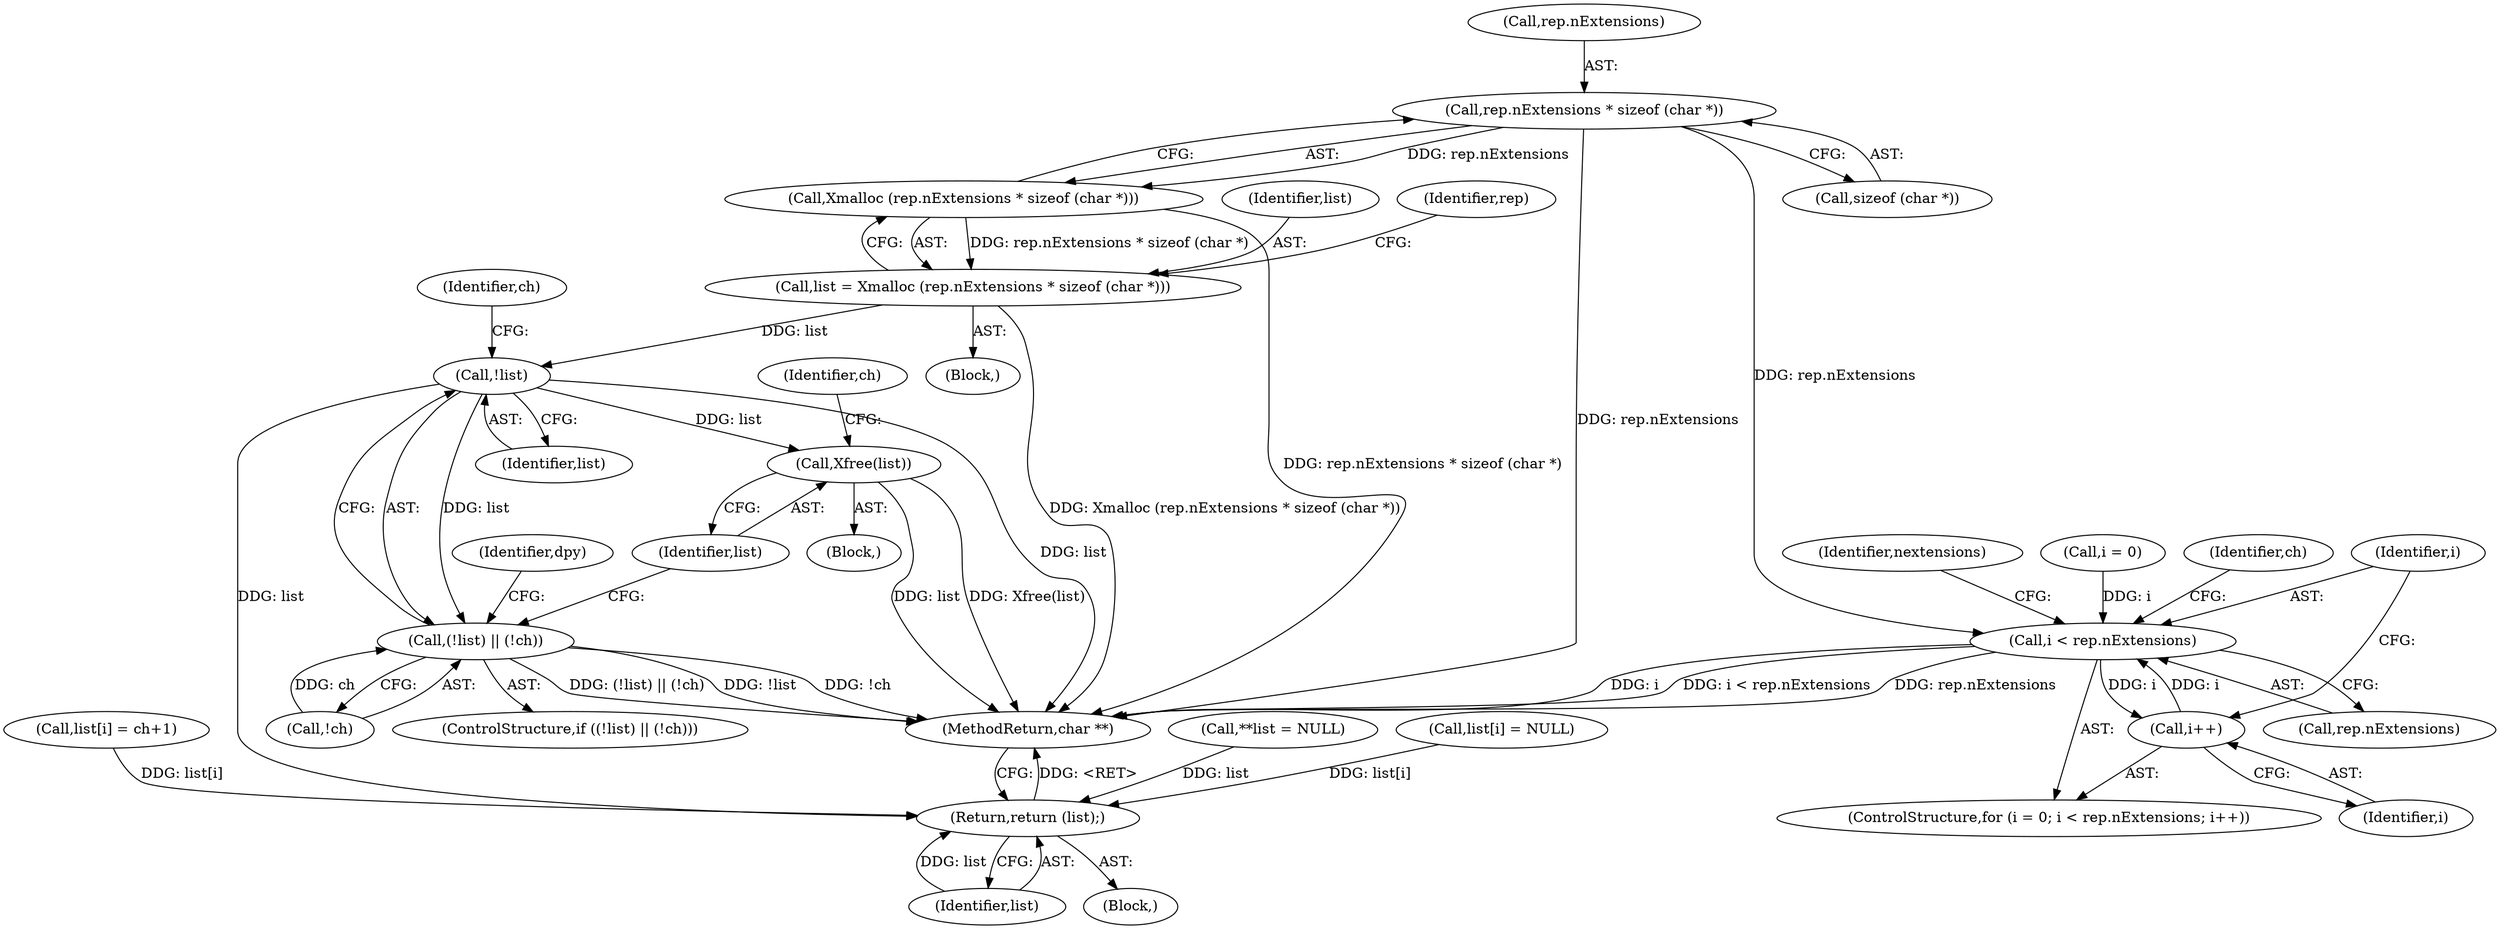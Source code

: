 digraph "0_libx11_dbf72805fd9d7b1846fe9a11b46f3994bfc27fea_0@API" {
"1000162" [label="(Call,rep.nExtensions * sizeof (char *))"];
"1000161" [label="(Call,Xmalloc (rep.nExtensions * sizeof (char *)))"];
"1000159" [label="(Call,list = Xmalloc (rep.nExtensions * sizeof (char *)))"];
"1000198" [label="(Call,!list)"];
"1000197" [label="(Call,(!list) || (!ch))"];
"1000203" [label="(Call,Xfree(list))"];
"1000286" [label="(Return,return (list);)"];
"1000236" [label="(Call,i < rep.nExtensions)"];
"1000241" [label="(Call,i++)"];
"1000281" [label="(Identifier,nextensions)"];
"1000162" [label="(Call,rep.nExtensions * sizeof (char *))"];
"1000237" [label="(Identifier,i)"];
"1000200" [label="(Call,!ch)"];
"1000242" [label="(Identifier,i)"];
"1000163" [label="(Call,rep.nExtensions)"];
"1000251" [label="(Call,list[i] = ch+1)"];
"1000203" [label="(Call,Xfree(list))"];
"1000161" [label="(Call,Xmalloc (rep.nExtensions * sizeof (char *)))"];
"1000206" [label="(Identifier,ch)"];
"1000233" [label="(Call,i = 0)"];
"1000160" [label="(Identifier,list)"];
"1000232" [label="(ControlStructure,for (i = 0; i < rep.nExtensions; i++))"];
"1000112" [label="(Call,**list = NULL)"];
"1000198" [label="(Call,!list)"];
"1000274" [label="(Call,list[i] = NULL)"];
"1000202" [label="(Block,)"];
"1000197" [label="(Call,(!list) || (!ch))"];
"1000287" [label="(Identifier,list)"];
"1000220" [label="(Identifier,dpy)"];
"1000238" [label="(Call,rep.nExtensions)"];
"1000196" [label="(ControlStructure,if ((!list) || (!ch)))"];
"1000199" [label="(Identifier,list)"];
"1000201" [label="(Identifier,ch)"];
"1000158" [label="(Block,)"];
"1000241" [label="(Call,i++)"];
"1000204" [label="(Identifier,list)"];
"1000236" [label="(Call,i < rep.nExtensions)"];
"1000247" [label="(Identifier,ch)"];
"1000288" [label="(MethodReturn,char **)"];
"1000286" [label="(Return,return (list);)"];
"1000166" [label="(Call,sizeof (char *))"];
"1000159" [label="(Call,list = Xmalloc (rep.nExtensions * sizeof (char *)))"];
"1000109" [label="(Block,)"];
"1000172" [label="(Identifier,rep)"];
"1000162" -> "1000161"  [label="AST: "];
"1000162" -> "1000166"  [label="CFG: "];
"1000163" -> "1000162"  [label="AST: "];
"1000166" -> "1000162"  [label="AST: "];
"1000161" -> "1000162"  [label="CFG: "];
"1000162" -> "1000288"  [label="DDG: rep.nExtensions"];
"1000162" -> "1000161"  [label="DDG: rep.nExtensions"];
"1000162" -> "1000236"  [label="DDG: rep.nExtensions"];
"1000161" -> "1000159"  [label="AST: "];
"1000159" -> "1000161"  [label="CFG: "];
"1000161" -> "1000288"  [label="DDG: rep.nExtensions * sizeof (char *)"];
"1000161" -> "1000159"  [label="DDG: rep.nExtensions * sizeof (char *)"];
"1000159" -> "1000158"  [label="AST: "];
"1000160" -> "1000159"  [label="AST: "];
"1000172" -> "1000159"  [label="CFG: "];
"1000159" -> "1000288"  [label="DDG: Xmalloc (rep.nExtensions * sizeof (char *))"];
"1000159" -> "1000198"  [label="DDG: list"];
"1000198" -> "1000197"  [label="AST: "];
"1000198" -> "1000199"  [label="CFG: "];
"1000199" -> "1000198"  [label="AST: "];
"1000201" -> "1000198"  [label="CFG: "];
"1000197" -> "1000198"  [label="CFG: "];
"1000198" -> "1000288"  [label="DDG: list"];
"1000198" -> "1000197"  [label="DDG: list"];
"1000198" -> "1000203"  [label="DDG: list"];
"1000198" -> "1000286"  [label="DDG: list"];
"1000197" -> "1000196"  [label="AST: "];
"1000197" -> "1000200"  [label="CFG: "];
"1000200" -> "1000197"  [label="AST: "];
"1000204" -> "1000197"  [label="CFG: "];
"1000220" -> "1000197"  [label="CFG: "];
"1000197" -> "1000288"  [label="DDG: !ch"];
"1000197" -> "1000288"  [label="DDG: (!list) || (!ch)"];
"1000197" -> "1000288"  [label="DDG: !list"];
"1000200" -> "1000197"  [label="DDG: ch"];
"1000203" -> "1000202"  [label="AST: "];
"1000203" -> "1000204"  [label="CFG: "];
"1000204" -> "1000203"  [label="AST: "];
"1000206" -> "1000203"  [label="CFG: "];
"1000203" -> "1000288"  [label="DDG: Xfree(list)"];
"1000203" -> "1000288"  [label="DDG: list"];
"1000286" -> "1000109"  [label="AST: "];
"1000286" -> "1000287"  [label="CFG: "];
"1000287" -> "1000286"  [label="AST: "];
"1000288" -> "1000286"  [label="CFG: "];
"1000286" -> "1000288"  [label="DDG: <RET>"];
"1000287" -> "1000286"  [label="DDG: list"];
"1000274" -> "1000286"  [label="DDG: list[i]"];
"1000251" -> "1000286"  [label="DDG: list[i]"];
"1000112" -> "1000286"  [label="DDG: list"];
"1000236" -> "1000232"  [label="AST: "];
"1000236" -> "1000238"  [label="CFG: "];
"1000237" -> "1000236"  [label="AST: "];
"1000238" -> "1000236"  [label="AST: "];
"1000247" -> "1000236"  [label="CFG: "];
"1000281" -> "1000236"  [label="CFG: "];
"1000236" -> "1000288"  [label="DDG: i"];
"1000236" -> "1000288"  [label="DDG: i < rep.nExtensions"];
"1000236" -> "1000288"  [label="DDG: rep.nExtensions"];
"1000233" -> "1000236"  [label="DDG: i"];
"1000241" -> "1000236"  [label="DDG: i"];
"1000236" -> "1000241"  [label="DDG: i"];
"1000241" -> "1000232"  [label="AST: "];
"1000241" -> "1000242"  [label="CFG: "];
"1000242" -> "1000241"  [label="AST: "];
"1000237" -> "1000241"  [label="CFG: "];
}
